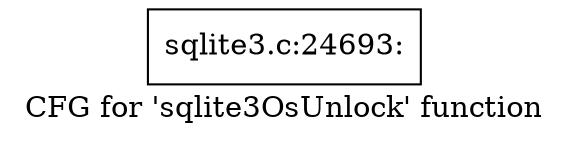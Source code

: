 digraph "CFG for 'sqlite3OsUnlock' function" {
	label="CFG for 'sqlite3OsUnlock' function";

	Node0x55c0f75e1c10 [shape=record,label="{sqlite3.c:24693:}"];
}
